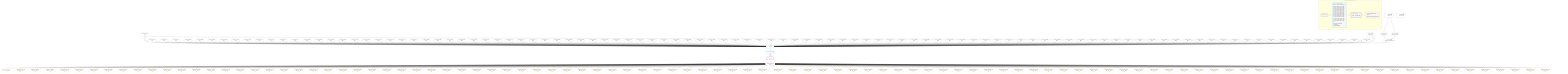%%{init: {'themeVariables': { 'fontSize': '12px'}}}%%
graph TD
    classDef path fill:#eee,stroke:#000,color:#000
    classDef plan fill:#fff,stroke-width:1px,color:#000
    classDef itemplan fill:#fff,stroke-width:2px,color:#000
    classDef unbatchedplan fill:#dff,stroke-width:1px,color:#000
    classDef sideeffectplan fill:#fcc,stroke-width:2px,color:#000
    classDef bucket fill:#f6f6f6,color:#000,stroke-width:2px,text-align:left


    %% plan dependencies
    Connection13{{"Connection[13∈0] ➊<br />ᐸ9ᐳ"}}:::plan
    Constant329{{"Constant[329∈0] ➊<br />ᐸ1ᐳ"}}:::plan
    Constant7{{"Constant[7∈0] ➊<br />ᐸundefinedᐳ"}}:::plan
    Constant329 & Constant7 & Constant7 --> Connection13
    Object12{{"Object[12∈0] ➊<br />ᐸ{pgSettings,withPgClient}ᐳ"}}:::plan
    Access10{{"Access[10∈0] ➊<br />ᐸ2.pgSettingsᐳ"}}:::plan
    Access11{{"Access[11∈0] ➊<br />ᐸ2.withPgClientᐳ"}}:::plan
    Access10 & Access11 --> Object12
    __Value2["__Value[2∈0] ➊<br />ᐸcontextᐳ"]:::plan
    __Value2 --> Access10
    __Value2 --> Access11
    __Value4["__Value[4∈0] ➊<br />ᐸrootValueᐳ"]:::plan
    Constant330{{"Constant[330∈0] ➊<br />ᐸ2ᐳ"}}:::plan
    Constant331{{"Constant[331∈0] ➊<br />ᐸ3ᐳ"}}:::plan
    Constant332{{"Constant[332∈0] ➊<br />ᐸ4ᐳ"}}:::plan
    Constant333{{"Constant[333∈0] ➊<br />ᐸ5ᐳ"}}:::plan
    Constant334{{"Constant[334∈0] ➊<br />ᐸ6ᐳ"}}:::plan
    Constant335{{"Constant[335∈0] ➊<br />ᐸ7ᐳ"}}:::plan
    Constant336{{"Constant[336∈0] ➊<br />ᐸ8ᐳ"}}:::plan
    Constant337{{"Constant[337∈0] ➊<br />ᐸ9ᐳ"}}:::plan
    Constant338{{"Constant[338∈0] ➊<br />ᐸ10ᐳ"}}:::plan
    Constant339{{"Constant[339∈0] ➊<br />ᐸ11ᐳ"}}:::plan
    Constant340{{"Constant[340∈0] ➊<br />ᐸ12ᐳ"}}:::plan
    Constant341{{"Constant[341∈0] ➊<br />ᐸ13ᐳ"}}:::plan
    Constant342{{"Constant[342∈0] ➊<br />ᐸ14ᐳ"}}:::plan
    Constant343{{"Constant[343∈0] ➊<br />ᐸ15ᐳ"}}:::plan
    Constant344{{"Constant[344∈0] ➊<br />ᐸ16ᐳ"}}:::plan
    Constant345{{"Constant[345∈0] ➊<br />ᐸ17ᐳ"}}:::plan
    Constant346{{"Constant[346∈0] ➊<br />ᐸ18ᐳ"}}:::plan
    Constant347{{"Constant[347∈0] ➊<br />ᐸ19ᐳ"}}:::plan
    Constant348{{"Constant[348∈0] ➊<br />ᐸ20ᐳ"}}:::plan
    Constant349{{"Constant[349∈0] ➊<br />ᐸ21ᐳ"}}:::plan
    Constant350{{"Constant[350∈0] ➊<br />ᐸ22ᐳ"}}:::plan
    Constant351{{"Constant[351∈0] ➊<br />ᐸ23ᐳ"}}:::plan
    Constant352{{"Constant[352∈0] ➊<br />ᐸ24ᐳ"}}:::plan
    Constant353{{"Constant[353∈0] ➊<br />ᐸ25ᐳ"}}:::plan
    Constant354{{"Constant[354∈0] ➊<br />ᐸ26ᐳ"}}:::plan
    Constant355{{"Constant[355∈0] ➊<br />ᐸ27ᐳ"}}:::plan
    Constant356{{"Constant[356∈0] ➊<br />ᐸ28ᐳ"}}:::plan
    Constant357{{"Constant[357∈0] ➊<br />ᐸ29ᐳ"}}:::plan
    Constant358{{"Constant[358∈0] ➊<br />ᐸ30ᐳ"}}:::plan
    Constant359{{"Constant[359∈0] ➊<br />ᐸ31ᐳ"}}:::plan
    Constant360{{"Constant[360∈0] ➊<br />ᐸ32ᐳ"}}:::plan
    Constant361{{"Constant[361∈0] ➊<br />ᐸ33ᐳ"}}:::plan
    Constant362{{"Constant[362∈0] ➊<br />ᐸ34ᐳ"}}:::plan
    Constant363{{"Constant[363∈0] ➊<br />ᐸ35ᐳ"}}:::plan
    Constant364{{"Constant[364∈0] ➊<br />ᐸ36ᐳ"}}:::plan
    Constant365{{"Constant[365∈0] ➊<br />ᐸ37ᐳ"}}:::plan
    Constant366{{"Constant[366∈0] ➊<br />ᐸ38ᐳ"}}:::plan
    Constant367{{"Constant[367∈0] ➊<br />ᐸ39ᐳ"}}:::plan
    Constant368{{"Constant[368∈0] ➊<br />ᐸ40ᐳ"}}:::plan
    Constant369{{"Constant[369∈0] ➊<br />ᐸ41ᐳ"}}:::plan
    Constant370{{"Constant[370∈0] ➊<br />ᐸ42ᐳ"}}:::plan
    Constant371{{"Constant[371∈0] ➊<br />ᐸ43ᐳ"}}:::plan
    Constant372{{"Constant[372∈0] ➊<br />ᐸ44ᐳ"}}:::plan
    Constant373{{"Constant[373∈0] ➊<br />ᐸ45ᐳ"}}:::plan
    Constant374{{"Constant[374∈0] ➊<br />ᐸ46ᐳ"}}:::plan
    Constant375{{"Constant[375∈0] ➊<br />ᐸ47ᐳ"}}:::plan
    Constant376{{"Constant[376∈0] ➊<br />ᐸ48ᐳ"}}:::plan
    Constant377{{"Constant[377∈0] ➊<br />ᐸ49ᐳ"}}:::plan
    Constant378{{"Constant[378∈0] ➊<br />ᐸ50ᐳ"}}:::plan
    Constant379{{"Constant[379∈0] ➊<br />ᐸ51ᐳ"}}:::plan
    Constant380{{"Constant[380∈0] ➊<br />ᐸ52ᐳ"}}:::plan
    Constant381{{"Constant[381∈0] ➊<br />ᐸ53ᐳ"}}:::plan
    Constant382{{"Constant[382∈0] ➊<br />ᐸ54ᐳ"}}:::plan
    Constant383{{"Constant[383∈0] ➊<br />ᐸ55ᐳ"}}:::plan
    Constant384{{"Constant[384∈0] ➊<br />ᐸ56ᐳ"}}:::plan
    Constant385{{"Constant[385∈0] ➊<br />ᐸ57ᐳ"}}:::plan
    Constant386{{"Constant[386∈0] ➊<br />ᐸ58ᐳ"}}:::plan
    Constant387{{"Constant[387∈0] ➊<br />ᐸ59ᐳ"}}:::plan
    Constant388{{"Constant[388∈0] ➊<br />ᐸ60ᐳ"}}:::plan
    Constant389{{"Constant[389∈0] ➊<br />ᐸ61ᐳ"}}:::plan
    Constant390{{"Constant[390∈0] ➊<br />ᐸ62ᐳ"}}:::plan
    Constant391{{"Constant[391∈0] ➊<br />ᐸ63ᐳ"}}:::plan
    Constant392{{"Constant[392∈0] ➊<br />ᐸ64ᐳ"}}:::plan
    Constant393{{"Constant[393∈0] ➊<br />ᐸ65ᐳ"}}:::plan
    Constant394{{"Constant[394∈0] ➊<br />ᐸ66ᐳ"}}:::plan
    Constant395{{"Constant[395∈0] ➊<br />ᐸ67ᐳ"}}:::plan
    Constant396{{"Constant[396∈0] ➊<br />ᐸ68ᐳ"}}:::plan
    Constant397{{"Constant[397∈0] ➊<br />ᐸ69ᐳ"}}:::plan
    Constant398{{"Constant[398∈0] ➊<br />ᐸ70ᐳ"}}:::plan
    Constant399{{"Constant[399∈0] ➊<br />ᐸ71ᐳ"}}:::plan
    Constant400{{"Constant[400∈0] ➊<br />ᐸ72ᐳ"}}:::plan
    Constant401{{"Constant[401∈0] ➊<br />ᐸ73ᐳ"}}:::plan
    Constant402{{"Constant[402∈0] ➊<br />ᐸ74ᐳ"}}:::plan
    Constant403{{"Constant[403∈0] ➊<br />ᐸ75ᐳ"}}:::plan
    Constant404{{"Constant[404∈0] ➊<br />ᐸ76ᐳ"}}:::plan
    Constant405{{"Constant[405∈0] ➊<br />ᐸ77ᐳ"}}:::plan
    Constant406{{"Constant[406∈0] ➊<br />ᐸ78ᐳ"}}:::plan
    Constant407{{"Constant[407∈0] ➊<br />ᐸ79ᐳ"}}:::plan
    Constant408{{"Constant[408∈0] ➊<br />ᐸ80ᐳ"}}:::plan
    Constant409{{"Constant[409∈0] ➊<br />ᐸ81ᐳ"}}:::plan
    Constant410{{"Constant[410∈0] ➊<br />ᐸ82ᐳ"}}:::plan
    Constant411{{"Constant[411∈0] ➊<br />ᐸ83ᐳ"}}:::plan
    Constant412{{"Constant[412∈0] ➊<br />ᐸ84ᐳ"}}:::plan
    Constant413{{"Constant[413∈0] ➊<br />ᐸ85ᐳ"}}:::plan
    Constant414{{"Constant[414∈0] ➊<br />ᐸ86ᐳ"}}:::plan
    Constant415{{"Constant[415∈0] ➊<br />ᐸ87ᐳ"}}:::plan
    Constant416{{"Constant[416∈0] ➊<br />ᐸ88ᐳ"}}:::plan
    Constant417{{"Constant[417∈0] ➊<br />ᐸ89ᐳ"}}:::plan
    Constant418{{"Constant[418∈0] ➊<br />ᐸ90ᐳ"}}:::plan
    Constant419{{"Constant[419∈0] ➊<br />ᐸ91ᐳ"}}:::plan
    Constant420{{"Constant[420∈0] ➊<br />ᐸ92ᐳ"}}:::plan
    Constant421{{"Constant[421∈0] ➊<br />ᐸ93ᐳ"}}:::plan
    Constant422{{"Constant[422∈0] ➊<br />ᐸ94ᐳ"}}:::plan
    Constant423{{"Constant[423∈0] ➊<br />ᐸ95ᐳ"}}:::plan
    Constant424{{"Constant[424∈0] ➊<br />ᐸ96ᐳ"}}:::plan
    Constant425{{"Constant[425∈0] ➊<br />ᐸ97ᐳ"}}:::plan
    Constant426{{"Constant[426∈0] ➊<br />ᐸ98ᐳ"}}:::plan
    Constant427{{"Constant[427∈0] ➊<br />ᐸ99ᐳ"}}:::plan
    Constant428{{"Constant[428∈0] ➊<br />ᐸ100ᐳ"}}:::plan
    Constant429{{"Constant[429∈0] ➊<br />ᐸ101ᐳ"}}:::plan
    Constant430{{"Constant[430∈0] ➊<br />ᐸ102ᐳ"}}:::plan
    Constant431{{"Constant[431∈0] ➊<br />ᐸ103ᐳ"}}:::plan
    PgSelect15[["PgSelect[15∈1] ➊<br />ᐸpostᐳ"]]:::plan
    Object12 & Connection13 & Constant329 & Constant7 & Constant7 & Constant329 & Constant330 & Constant331 & Constant332 & Constant333 & Constant334 & Constant335 & Constant336 & Constant337 & Constant338 & Constant339 & Constant340 & Constant341 & Constant342 & Constant343 & Constant344 & Constant345 & Constant346 & Constant347 & Constant348 & Constant349 & Constant350 & Constant351 & Constant352 & Constant353 & Constant354 & Constant355 & Constant356 & Constant357 & Constant358 & Constant359 & Constant360 & Constant361 & Constant362 & Constant363 & Constant364 & Constant365 & Constant366 & Constant367 & Constant368 & Constant369 & Constant370 & Constant371 & Constant372 & Constant373 & Constant374 & Constant375 & Constant376 & Constant377 & Constant378 & Constant379 & Constant380 & Constant381 & Constant382 & Constant383 & Constant384 & Constant385 & Constant386 & Constant387 & Constant388 & Constant389 & Constant390 & Constant391 & Constant392 & Constant393 & Constant394 & Constant395 & Constant396 & Constant397 & Constant398 & Constant399 & Constant400 & Constant401 & Constant402 & Constant403 & Constant404 & Constant405 & Constant406 & Constant407 & Constant408 & Constant409 & Constant410 & Constant411 & Constant412 & Constant413 & Constant414 & Constant415 & Constant416 & Constant417 & Constant418 & Constant419 & Constant420 & Constant421 & Constant422 & Constant423 & Constant424 & Constant425 & Constant426 & Constant427 & Constant428 & Constant429 & Constant430 & Constant431 --> PgSelect15
    PgSelectRows16[["PgSelectRows[16∈1] ➊"]]:::plan
    PgSelect15 --> PgSelectRows16
    __Item17[/"__Item[17∈2]<br />ᐸ16ᐳ"\]:::itemplan
    PgSelectRows16 ==> __Item17
    PgSelectSingle18{{"PgSelectSingle[18∈2]<br />ᐸpostᐳ"}}:::plan
    __Item17 --> PgSelectSingle18
    PgClassExpression19{{"PgClassExpression[19∈3]<br />ᐸ__post__.”headline”ᐳ"}}:::plan
    PgSelectSingle18 --> PgClassExpression19
    PgClassExpression22{{"PgClassExpression[22∈3]<br />ᐸ”a”.”post_...lder! */<br />)ᐳ"}}:::plan
    PgSelectSingle18 --> PgClassExpression22
    PgClassExpression25{{"PgClassExpression[25∈3]<br />ᐸ”a”.”post_...lder! */<br />)ᐳ"}}:::plan
    PgSelectSingle18 --> PgClassExpression25
    PgClassExpression28{{"PgClassExpression[28∈3]<br />ᐸ”a”.”post_...lder! */<br />)ᐳ"}}:::plan
    PgSelectSingle18 --> PgClassExpression28
    PgClassExpression31{{"PgClassExpression[31∈3]<br />ᐸ”a”.”post_...lder! */<br />)ᐳ"}}:::plan
    PgSelectSingle18 --> PgClassExpression31
    PgClassExpression34{{"PgClassExpression[34∈3]<br />ᐸ”a”.”post_...lder! */<br />)ᐳ"}}:::plan
    PgSelectSingle18 --> PgClassExpression34
    PgClassExpression37{{"PgClassExpression[37∈3]<br />ᐸ”a”.”post_...lder! */<br />)ᐳ"}}:::plan
    PgSelectSingle18 --> PgClassExpression37
    PgClassExpression40{{"PgClassExpression[40∈3]<br />ᐸ”a”.”post_...lder! */<br />)ᐳ"}}:::plan
    PgSelectSingle18 --> PgClassExpression40
    PgClassExpression43{{"PgClassExpression[43∈3]<br />ᐸ”a”.”post_...lder! */<br />)ᐳ"}}:::plan
    PgSelectSingle18 --> PgClassExpression43
    PgClassExpression46{{"PgClassExpression[46∈3]<br />ᐸ”a”.”post_...lder! */<br />)ᐳ"}}:::plan
    PgSelectSingle18 --> PgClassExpression46
    PgClassExpression49{{"PgClassExpression[49∈3]<br />ᐸ”a”.”post_...lder! */<br />)ᐳ"}}:::plan
    PgSelectSingle18 --> PgClassExpression49
    PgClassExpression52{{"PgClassExpression[52∈3]<br />ᐸ”a”.”post_...lder! */<br />)ᐳ"}}:::plan
    PgSelectSingle18 --> PgClassExpression52
    PgClassExpression55{{"PgClassExpression[55∈3]<br />ᐸ”a”.”post_...lder! */<br />)ᐳ"}}:::plan
    PgSelectSingle18 --> PgClassExpression55
    PgClassExpression58{{"PgClassExpression[58∈3]<br />ᐸ”a”.”post_...lder! */<br />)ᐳ"}}:::plan
    PgSelectSingle18 --> PgClassExpression58
    PgClassExpression61{{"PgClassExpression[61∈3]<br />ᐸ”a”.”post_...lder! */<br />)ᐳ"}}:::plan
    PgSelectSingle18 --> PgClassExpression61
    PgClassExpression64{{"PgClassExpression[64∈3]<br />ᐸ”a”.”post_...lder! */<br />)ᐳ"}}:::plan
    PgSelectSingle18 --> PgClassExpression64
    PgClassExpression67{{"PgClassExpression[67∈3]<br />ᐸ”a”.”post_...lder! */<br />)ᐳ"}}:::plan
    PgSelectSingle18 --> PgClassExpression67
    PgClassExpression70{{"PgClassExpression[70∈3]<br />ᐸ”a”.”post_...lder! */<br />)ᐳ"}}:::plan
    PgSelectSingle18 --> PgClassExpression70
    PgClassExpression73{{"PgClassExpression[73∈3]<br />ᐸ”a”.”post_...lder! */<br />)ᐳ"}}:::plan
    PgSelectSingle18 --> PgClassExpression73
    PgClassExpression76{{"PgClassExpression[76∈3]<br />ᐸ”a”.”post_...lder! */<br />)ᐳ"}}:::plan
    PgSelectSingle18 --> PgClassExpression76
    PgClassExpression79{{"PgClassExpression[79∈3]<br />ᐸ”a”.”post_...lder! */<br />)ᐳ"}}:::plan
    PgSelectSingle18 --> PgClassExpression79
    PgClassExpression82{{"PgClassExpression[82∈3]<br />ᐸ”a”.”post_...lder! */<br />)ᐳ"}}:::plan
    PgSelectSingle18 --> PgClassExpression82
    PgClassExpression85{{"PgClassExpression[85∈3]<br />ᐸ”a”.”post_...lder! */<br />)ᐳ"}}:::plan
    PgSelectSingle18 --> PgClassExpression85
    PgClassExpression88{{"PgClassExpression[88∈3]<br />ᐸ”a”.”post_...lder! */<br />)ᐳ"}}:::plan
    PgSelectSingle18 --> PgClassExpression88
    PgClassExpression91{{"PgClassExpression[91∈3]<br />ᐸ”a”.”post_...lder! */<br />)ᐳ"}}:::plan
    PgSelectSingle18 --> PgClassExpression91
    PgClassExpression94{{"PgClassExpression[94∈3]<br />ᐸ”a”.”post_...lder! */<br />)ᐳ"}}:::plan
    PgSelectSingle18 --> PgClassExpression94
    PgClassExpression97{{"PgClassExpression[97∈3]<br />ᐸ”a”.”post_...lder! */<br />)ᐳ"}}:::plan
    PgSelectSingle18 --> PgClassExpression97
    PgClassExpression100{{"PgClassExpression[100∈3]<br />ᐸ”a”.”post_...lder! */<br />)ᐳ"}}:::plan
    PgSelectSingle18 --> PgClassExpression100
    PgClassExpression103{{"PgClassExpression[103∈3]<br />ᐸ”a”.”post_...lder! */<br />)ᐳ"}}:::plan
    PgSelectSingle18 --> PgClassExpression103
    PgClassExpression106{{"PgClassExpression[106∈3]<br />ᐸ”a”.”post_...lder! */<br />)ᐳ"}}:::plan
    PgSelectSingle18 --> PgClassExpression106
    PgClassExpression109{{"PgClassExpression[109∈3]<br />ᐸ”a”.”post_...lder! */<br />)ᐳ"}}:::plan
    PgSelectSingle18 --> PgClassExpression109
    PgClassExpression112{{"PgClassExpression[112∈3]<br />ᐸ”a”.”post_...lder! */<br />)ᐳ"}}:::plan
    PgSelectSingle18 --> PgClassExpression112
    PgClassExpression115{{"PgClassExpression[115∈3]<br />ᐸ”a”.”post_...lder! */<br />)ᐳ"}}:::plan
    PgSelectSingle18 --> PgClassExpression115
    PgClassExpression118{{"PgClassExpression[118∈3]<br />ᐸ”a”.”post_...lder! */<br />)ᐳ"}}:::plan
    PgSelectSingle18 --> PgClassExpression118
    PgClassExpression121{{"PgClassExpression[121∈3]<br />ᐸ”a”.”post_...lder! */<br />)ᐳ"}}:::plan
    PgSelectSingle18 --> PgClassExpression121
    PgClassExpression124{{"PgClassExpression[124∈3]<br />ᐸ”a”.”post_...lder! */<br />)ᐳ"}}:::plan
    PgSelectSingle18 --> PgClassExpression124
    PgClassExpression127{{"PgClassExpression[127∈3]<br />ᐸ”a”.”post_...lder! */<br />)ᐳ"}}:::plan
    PgSelectSingle18 --> PgClassExpression127
    PgClassExpression130{{"PgClassExpression[130∈3]<br />ᐸ”a”.”post_...lder! */<br />)ᐳ"}}:::plan
    PgSelectSingle18 --> PgClassExpression130
    PgClassExpression133{{"PgClassExpression[133∈3]<br />ᐸ”a”.”post_...lder! */<br />)ᐳ"}}:::plan
    PgSelectSingle18 --> PgClassExpression133
    PgClassExpression136{{"PgClassExpression[136∈3]<br />ᐸ”a”.”post_...lder! */<br />)ᐳ"}}:::plan
    PgSelectSingle18 --> PgClassExpression136
    PgClassExpression139{{"PgClassExpression[139∈3]<br />ᐸ”a”.”post_...lder! */<br />)ᐳ"}}:::plan
    PgSelectSingle18 --> PgClassExpression139
    PgClassExpression142{{"PgClassExpression[142∈3]<br />ᐸ”a”.”post_...lder! */<br />)ᐳ"}}:::plan
    PgSelectSingle18 --> PgClassExpression142
    PgClassExpression145{{"PgClassExpression[145∈3]<br />ᐸ”a”.”post_...lder! */<br />)ᐳ"}}:::plan
    PgSelectSingle18 --> PgClassExpression145
    PgClassExpression148{{"PgClassExpression[148∈3]<br />ᐸ”a”.”post_...lder! */<br />)ᐳ"}}:::plan
    PgSelectSingle18 --> PgClassExpression148
    PgClassExpression151{{"PgClassExpression[151∈3]<br />ᐸ”a”.”post_...lder! */<br />)ᐳ"}}:::plan
    PgSelectSingle18 --> PgClassExpression151
    PgClassExpression154{{"PgClassExpression[154∈3]<br />ᐸ”a”.”post_...lder! */<br />)ᐳ"}}:::plan
    PgSelectSingle18 --> PgClassExpression154
    PgClassExpression157{{"PgClassExpression[157∈3]<br />ᐸ”a”.”post_...lder! */<br />)ᐳ"}}:::plan
    PgSelectSingle18 --> PgClassExpression157
    PgClassExpression160{{"PgClassExpression[160∈3]<br />ᐸ”a”.”post_...lder! */<br />)ᐳ"}}:::plan
    PgSelectSingle18 --> PgClassExpression160
    PgClassExpression163{{"PgClassExpression[163∈3]<br />ᐸ”a”.”post_...lder! */<br />)ᐳ"}}:::plan
    PgSelectSingle18 --> PgClassExpression163
    PgClassExpression166{{"PgClassExpression[166∈3]<br />ᐸ”a”.”post_...lder! */<br />)ᐳ"}}:::plan
    PgSelectSingle18 --> PgClassExpression166
    PgClassExpression169{{"PgClassExpression[169∈3]<br />ᐸ”a”.”post_...lder! */<br />)ᐳ"}}:::plan
    PgSelectSingle18 --> PgClassExpression169
    PgClassExpression172{{"PgClassExpression[172∈3]<br />ᐸ”a”.”post_...lder! */<br />)ᐳ"}}:::plan
    PgSelectSingle18 --> PgClassExpression172
    PgClassExpression175{{"PgClassExpression[175∈3]<br />ᐸ”a”.”post_...lder! */<br />)ᐳ"}}:::plan
    PgSelectSingle18 --> PgClassExpression175
    PgClassExpression178{{"PgClassExpression[178∈3]<br />ᐸ”a”.”post_...lder! */<br />)ᐳ"}}:::plan
    PgSelectSingle18 --> PgClassExpression178
    PgClassExpression181{{"PgClassExpression[181∈3]<br />ᐸ”a”.”post_...lder! */<br />)ᐳ"}}:::plan
    PgSelectSingle18 --> PgClassExpression181
    PgClassExpression184{{"PgClassExpression[184∈3]<br />ᐸ”a”.”post_...lder! */<br />)ᐳ"}}:::plan
    PgSelectSingle18 --> PgClassExpression184
    PgClassExpression187{{"PgClassExpression[187∈3]<br />ᐸ”a”.”post_...lder! */<br />)ᐳ"}}:::plan
    PgSelectSingle18 --> PgClassExpression187
    PgClassExpression190{{"PgClassExpression[190∈3]<br />ᐸ”a”.”post_...lder! */<br />)ᐳ"}}:::plan
    PgSelectSingle18 --> PgClassExpression190
    PgClassExpression193{{"PgClassExpression[193∈3]<br />ᐸ”a”.”post_...lder! */<br />)ᐳ"}}:::plan
    PgSelectSingle18 --> PgClassExpression193
    PgClassExpression196{{"PgClassExpression[196∈3]<br />ᐸ”a”.”post_...lder! */<br />)ᐳ"}}:::plan
    PgSelectSingle18 --> PgClassExpression196
    PgClassExpression199{{"PgClassExpression[199∈3]<br />ᐸ”a”.”post_...lder! */<br />)ᐳ"}}:::plan
    PgSelectSingle18 --> PgClassExpression199
    PgClassExpression202{{"PgClassExpression[202∈3]<br />ᐸ”a”.”post_...lder! */<br />)ᐳ"}}:::plan
    PgSelectSingle18 --> PgClassExpression202
    PgClassExpression205{{"PgClassExpression[205∈3]<br />ᐸ”a”.”post_...lder! */<br />)ᐳ"}}:::plan
    PgSelectSingle18 --> PgClassExpression205
    PgClassExpression208{{"PgClassExpression[208∈3]<br />ᐸ”a”.”post_...lder! */<br />)ᐳ"}}:::plan
    PgSelectSingle18 --> PgClassExpression208
    PgClassExpression211{{"PgClassExpression[211∈3]<br />ᐸ”a”.”post_...lder! */<br />)ᐳ"}}:::plan
    PgSelectSingle18 --> PgClassExpression211
    PgClassExpression214{{"PgClassExpression[214∈3]<br />ᐸ”a”.”post_...lder! */<br />)ᐳ"}}:::plan
    PgSelectSingle18 --> PgClassExpression214
    PgClassExpression217{{"PgClassExpression[217∈3]<br />ᐸ”a”.”post_...lder! */<br />)ᐳ"}}:::plan
    PgSelectSingle18 --> PgClassExpression217
    PgClassExpression220{{"PgClassExpression[220∈3]<br />ᐸ”a”.”post_...lder! */<br />)ᐳ"}}:::plan
    PgSelectSingle18 --> PgClassExpression220
    PgClassExpression223{{"PgClassExpression[223∈3]<br />ᐸ”a”.”post_...lder! */<br />)ᐳ"}}:::plan
    PgSelectSingle18 --> PgClassExpression223
    PgClassExpression226{{"PgClassExpression[226∈3]<br />ᐸ”a”.”post_...lder! */<br />)ᐳ"}}:::plan
    PgSelectSingle18 --> PgClassExpression226
    PgClassExpression229{{"PgClassExpression[229∈3]<br />ᐸ”a”.”post_...lder! */<br />)ᐳ"}}:::plan
    PgSelectSingle18 --> PgClassExpression229
    PgClassExpression232{{"PgClassExpression[232∈3]<br />ᐸ”a”.”post_...lder! */<br />)ᐳ"}}:::plan
    PgSelectSingle18 --> PgClassExpression232
    PgClassExpression235{{"PgClassExpression[235∈3]<br />ᐸ”a”.”post_...lder! */<br />)ᐳ"}}:::plan
    PgSelectSingle18 --> PgClassExpression235
    PgClassExpression238{{"PgClassExpression[238∈3]<br />ᐸ”a”.”post_...lder! */<br />)ᐳ"}}:::plan
    PgSelectSingle18 --> PgClassExpression238
    PgClassExpression241{{"PgClassExpression[241∈3]<br />ᐸ”a”.”post_...lder! */<br />)ᐳ"}}:::plan
    PgSelectSingle18 --> PgClassExpression241
    PgClassExpression244{{"PgClassExpression[244∈3]<br />ᐸ”a”.”post_...lder! */<br />)ᐳ"}}:::plan
    PgSelectSingle18 --> PgClassExpression244
    PgClassExpression247{{"PgClassExpression[247∈3]<br />ᐸ”a”.”post_...lder! */<br />)ᐳ"}}:::plan
    PgSelectSingle18 --> PgClassExpression247
    PgClassExpression250{{"PgClassExpression[250∈3]<br />ᐸ”a”.”post_...lder! */<br />)ᐳ"}}:::plan
    PgSelectSingle18 --> PgClassExpression250
    PgClassExpression253{{"PgClassExpression[253∈3]<br />ᐸ”a”.”post_...lder! */<br />)ᐳ"}}:::plan
    PgSelectSingle18 --> PgClassExpression253
    PgClassExpression256{{"PgClassExpression[256∈3]<br />ᐸ”a”.”post_...lder! */<br />)ᐳ"}}:::plan
    PgSelectSingle18 --> PgClassExpression256
    PgClassExpression259{{"PgClassExpression[259∈3]<br />ᐸ”a”.”post_...lder! */<br />)ᐳ"}}:::plan
    PgSelectSingle18 --> PgClassExpression259
    PgClassExpression262{{"PgClassExpression[262∈3]<br />ᐸ”a”.”post_...lder! */<br />)ᐳ"}}:::plan
    PgSelectSingle18 --> PgClassExpression262
    PgClassExpression265{{"PgClassExpression[265∈3]<br />ᐸ”a”.”post_...lder! */<br />)ᐳ"}}:::plan
    PgSelectSingle18 --> PgClassExpression265
    PgClassExpression268{{"PgClassExpression[268∈3]<br />ᐸ”a”.”post_...lder! */<br />)ᐳ"}}:::plan
    PgSelectSingle18 --> PgClassExpression268
    PgClassExpression271{{"PgClassExpression[271∈3]<br />ᐸ”a”.”post_...lder! */<br />)ᐳ"}}:::plan
    PgSelectSingle18 --> PgClassExpression271
    PgClassExpression274{{"PgClassExpression[274∈3]<br />ᐸ”a”.”post_...lder! */<br />)ᐳ"}}:::plan
    PgSelectSingle18 --> PgClassExpression274
    PgClassExpression277{{"PgClassExpression[277∈3]<br />ᐸ”a”.”post_...lder! */<br />)ᐳ"}}:::plan
    PgSelectSingle18 --> PgClassExpression277
    PgClassExpression280{{"PgClassExpression[280∈3]<br />ᐸ”a”.”post_...lder! */<br />)ᐳ"}}:::plan
    PgSelectSingle18 --> PgClassExpression280
    PgClassExpression283{{"PgClassExpression[283∈3]<br />ᐸ”a”.”post_...lder! */<br />)ᐳ"}}:::plan
    PgSelectSingle18 --> PgClassExpression283
    PgClassExpression286{{"PgClassExpression[286∈3]<br />ᐸ”a”.”post_...lder! */<br />)ᐳ"}}:::plan
    PgSelectSingle18 --> PgClassExpression286
    PgClassExpression289{{"PgClassExpression[289∈3]<br />ᐸ”a”.”post_...lder! */<br />)ᐳ"}}:::plan
    PgSelectSingle18 --> PgClassExpression289
    PgClassExpression292{{"PgClassExpression[292∈3]<br />ᐸ”a”.”post_...lder! */<br />)ᐳ"}}:::plan
    PgSelectSingle18 --> PgClassExpression292
    PgClassExpression295{{"PgClassExpression[295∈3]<br />ᐸ”a”.”post_...lder! */<br />)ᐳ"}}:::plan
    PgSelectSingle18 --> PgClassExpression295
    PgClassExpression298{{"PgClassExpression[298∈3]<br />ᐸ”a”.”post_...lder! */<br />)ᐳ"}}:::plan
    PgSelectSingle18 --> PgClassExpression298
    PgClassExpression301{{"PgClassExpression[301∈3]<br />ᐸ”a”.”post_...lder! */<br />)ᐳ"}}:::plan
    PgSelectSingle18 --> PgClassExpression301
    PgClassExpression304{{"PgClassExpression[304∈3]<br />ᐸ”a”.”post_...lder! */<br />)ᐳ"}}:::plan
    PgSelectSingle18 --> PgClassExpression304
    PgClassExpression307{{"PgClassExpression[307∈3]<br />ᐸ”a”.”post_...lder! */<br />)ᐳ"}}:::plan
    PgSelectSingle18 --> PgClassExpression307
    PgClassExpression310{{"PgClassExpression[310∈3]<br />ᐸ”a”.”post_...lder! */<br />)ᐳ"}}:::plan
    PgSelectSingle18 --> PgClassExpression310
    PgClassExpression313{{"PgClassExpression[313∈3]<br />ᐸ”a”.”post_...lder! */<br />)ᐳ"}}:::plan
    PgSelectSingle18 --> PgClassExpression313
    PgClassExpression316{{"PgClassExpression[316∈3]<br />ᐸ”a”.”post_...lder! */<br />)ᐳ"}}:::plan
    PgSelectSingle18 --> PgClassExpression316
    PgClassExpression319{{"PgClassExpression[319∈3]<br />ᐸ”a”.”post_...lder! */<br />)ᐳ"}}:::plan
    PgSelectSingle18 --> PgClassExpression319
    PgClassExpression322{{"PgClassExpression[322∈3]<br />ᐸ”a”.”post_...lder! */<br />)ᐳ"}}:::plan
    PgSelectSingle18 --> PgClassExpression322
    PgClassExpression325{{"PgClassExpression[325∈3]<br />ᐸ”a”.”post_...lder! */<br />)ᐳ"}}:::plan
    PgSelectSingle18 --> PgClassExpression325
    PgClassExpression328{{"PgClassExpression[328∈3]<br />ᐸ”a”.”post_...lder! */<br />)ᐳ"}}:::plan
    PgSelectSingle18 --> PgClassExpression328

    %% define steps

    subgraph "Buckets for queries/v4/json-overflow"
    Bucket0("Bucket 0 (root)"):::bucket
    classDef bucket0 stroke:#696969
    class Bucket0,__Value2,__Value4,Constant7,Access10,Access11,Object12,Connection13,Constant329,Constant330,Constant331,Constant332,Constant333,Constant334,Constant335,Constant336,Constant337,Constant338,Constant339,Constant340,Constant341,Constant342,Constant343,Constant344,Constant345,Constant346,Constant347,Constant348,Constant349,Constant350,Constant351,Constant352,Constant353,Constant354,Constant355,Constant356,Constant357,Constant358,Constant359,Constant360,Constant361,Constant362,Constant363,Constant364,Constant365,Constant366,Constant367,Constant368,Constant369,Constant370,Constant371,Constant372,Constant373,Constant374,Constant375,Constant376,Constant377,Constant378,Constant379,Constant380,Constant381,Constant382,Constant383,Constant384,Constant385,Constant386,Constant387,Constant388,Constant389,Constant390,Constant391,Constant392,Constant393,Constant394,Constant395,Constant396,Constant397,Constant398,Constant399,Constant400,Constant401,Constant402,Constant403,Constant404,Constant405,Constant406,Constant407,Constant408,Constant409,Constant410,Constant411,Constant412,Constant413,Constant414,Constant415,Constant416,Constant417,Constant418,Constant419,Constant420,Constant421,Constant422,Constant423,Constant424,Constant425,Constant426,Constant427,Constant428,Constant429,Constant430,Constant431 bucket0
    Bucket1("Bucket 1 (nullableBoundary)<br />Deps: 12, 13, 329, 7, 330, 331, 332, 333, 334, 335, 336, 337, 338, 339, 340, 341, 342, 343, 344, 345, 346, 347, 348, 349, 350, 351, 352, 353, 354, 355, 356, 357, 358, 359, 360, 361, 362, 363, 364, 365, 366, 367, 368, 369, 370, 371, 372, 373, 374, 375, 376, 377, 378, 379, 380, 381, 382, 383, 384, 385, 386, 387, 388, 389, 390, 391, 392, 393, 394, 395, 396, 397, 398, 399, 400, 401, 402, 403, 404, 405, 406, 407, 408, 409, 410, 411, 412, 413, 414, 415, 416, 417, 418, 419, 420, 421, 422, 423, 424, 425, 426, 427, 428, 429, 430, 431<br /><br />ROOT Connectionᐸ9ᐳ[13]<br />1: PgSelect[15]<br />2: PgSelectRows[16]"):::bucket
    classDef bucket1 stroke:#00bfff
    class Bucket1,PgSelect15,PgSelectRows16 bucket1
    Bucket2("Bucket 2 (listItem)<br /><br />ROOT __Item{2}ᐸ16ᐳ[17]"):::bucket
    classDef bucket2 stroke:#7f007f
    class Bucket2,__Item17,PgSelectSingle18 bucket2
    Bucket3("Bucket 3 (nullableBoundary)<br />Deps: 18<br /><br />ROOT PgSelectSingle{2}ᐸpostᐳ[18]"):::bucket
    classDef bucket3 stroke:#ffa500
    class Bucket3,PgClassExpression19,PgClassExpression22,PgClassExpression25,PgClassExpression28,PgClassExpression31,PgClassExpression34,PgClassExpression37,PgClassExpression40,PgClassExpression43,PgClassExpression46,PgClassExpression49,PgClassExpression52,PgClassExpression55,PgClassExpression58,PgClassExpression61,PgClassExpression64,PgClassExpression67,PgClassExpression70,PgClassExpression73,PgClassExpression76,PgClassExpression79,PgClassExpression82,PgClassExpression85,PgClassExpression88,PgClassExpression91,PgClassExpression94,PgClassExpression97,PgClassExpression100,PgClassExpression103,PgClassExpression106,PgClassExpression109,PgClassExpression112,PgClassExpression115,PgClassExpression118,PgClassExpression121,PgClassExpression124,PgClassExpression127,PgClassExpression130,PgClassExpression133,PgClassExpression136,PgClassExpression139,PgClassExpression142,PgClassExpression145,PgClassExpression148,PgClassExpression151,PgClassExpression154,PgClassExpression157,PgClassExpression160,PgClassExpression163,PgClassExpression166,PgClassExpression169,PgClassExpression172,PgClassExpression175,PgClassExpression178,PgClassExpression181,PgClassExpression184,PgClassExpression187,PgClassExpression190,PgClassExpression193,PgClassExpression196,PgClassExpression199,PgClassExpression202,PgClassExpression205,PgClassExpression208,PgClassExpression211,PgClassExpression214,PgClassExpression217,PgClassExpression220,PgClassExpression223,PgClassExpression226,PgClassExpression229,PgClassExpression232,PgClassExpression235,PgClassExpression238,PgClassExpression241,PgClassExpression244,PgClassExpression247,PgClassExpression250,PgClassExpression253,PgClassExpression256,PgClassExpression259,PgClassExpression262,PgClassExpression265,PgClassExpression268,PgClassExpression271,PgClassExpression274,PgClassExpression277,PgClassExpression280,PgClassExpression283,PgClassExpression286,PgClassExpression289,PgClassExpression292,PgClassExpression295,PgClassExpression298,PgClassExpression301,PgClassExpression304,PgClassExpression307,PgClassExpression310,PgClassExpression313,PgClassExpression316,PgClassExpression319,PgClassExpression322,PgClassExpression325,PgClassExpression328 bucket3
    Bucket0 --> Bucket1
    Bucket1 --> Bucket2
    Bucket2 --> Bucket3
    end